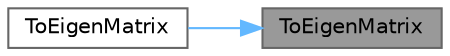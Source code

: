 digraph "ToEigenMatrix"
{
 // INTERACTIVE_SVG=YES
 // LATEX_PDF_SIZE
  bgcolor="transparent";
  edge [fontname=Helvetica,fontsize=10,labelfontname=Helvetica,labelfontsize=10];
  node [fontname=Helvetica,fontsize=10,shape=box,height=0.2,width=0.4];
  rankdir="RL";
  Node1 [id="Node000001",label="ToEigenMatrix",height=0.2,width=0.4,color="gray40", fillcolor="grey60", style="filled", fontcolor="black",tooltip=" "];
  Node1 -> Node2 [id="edge1_Node000001_Node000002",dir="back",color="steelblue1",style="solid",tooltip=" "];
  Node2 [id="Node000002",label="ToEigenMatrix",height=0.2,width=0.4,color="grey40", fillcolor="white", style="filled",URL="$db/d66/SpringBasedVegetationComponent_8cpp.html#ada20a2ec663fdacece4c03d2ebe0d7e3",tooltip=" "];
}
